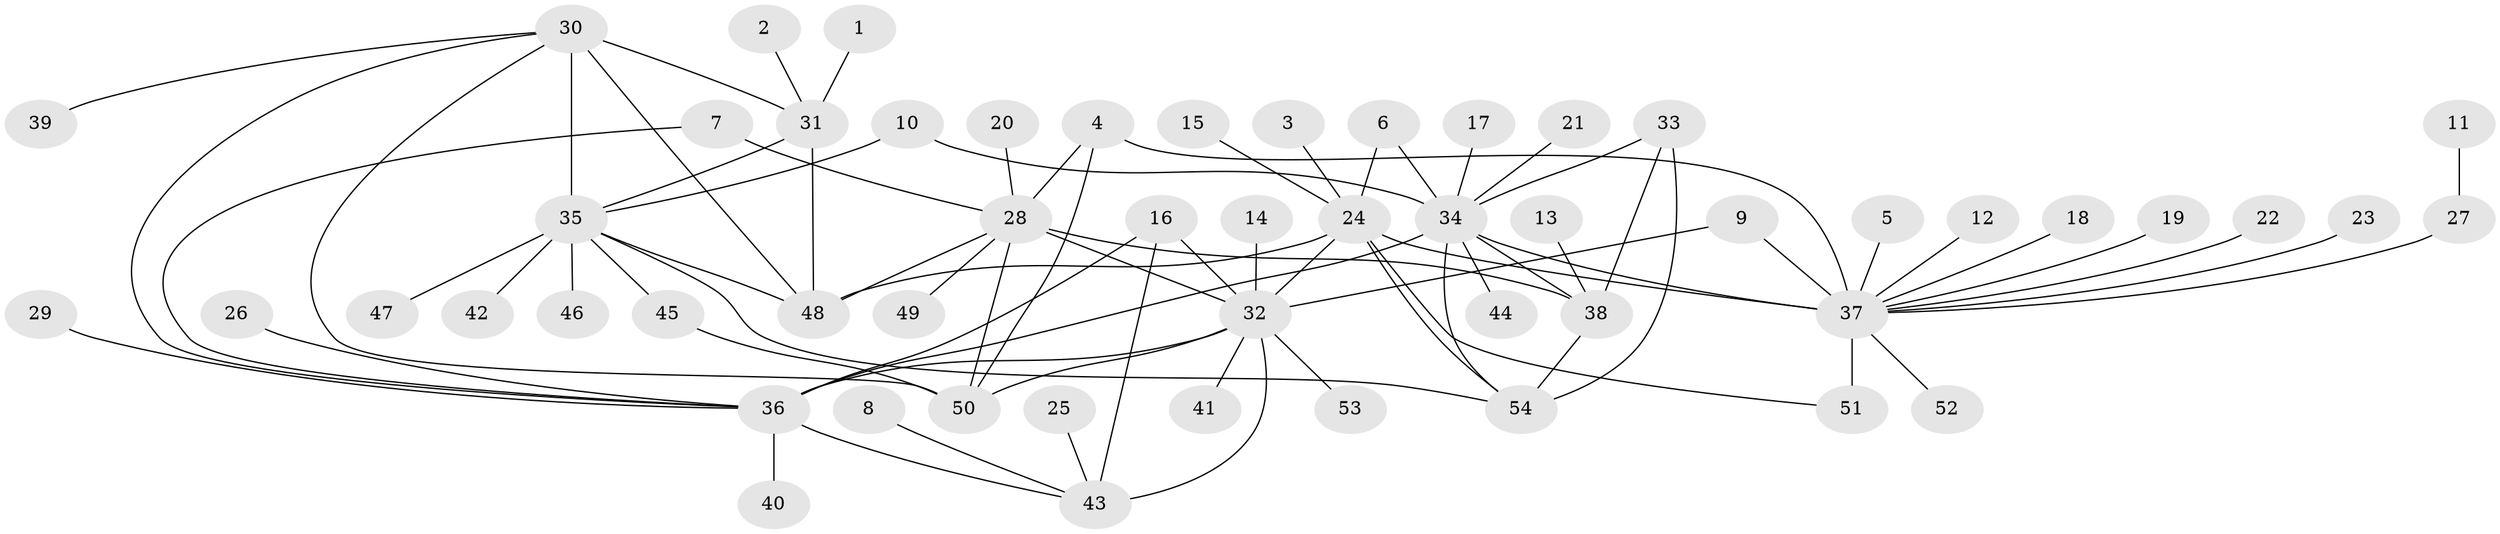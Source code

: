 // original degree distribution, {11: 0.02912621359223301, 9: 0.02912621359223301, 6: 0.05825242718446602, 4: 0.038834951456310676, 8: 0.019417475728155338, 13: 0.009708737864077669, 5: 0.02912621359223301, 7: 0.038834951456310676, 12: 0.009708737864077669, 1: 0.5631067961165048, 2: 0.1553398058252427, 3: 0.019417475728155338}
// Generated by graph-tools (version 1.1) at 2025/50/03/09/25 03:50:37]
// undirected, 54 vertices, 78 edges
graph export_dot {
graph [start="1"]
  node [color=gray90,style=filled];
  1;
  2;
  3;
  4;
  5;
  6;
  7;
  8;
  9;
  10;
  11;
  12;
  13;
  14;
  15;
  16;
  17;
  18;
  19;
  20;
  21;
  22;
  23;
  24;
  25;
  26;
  27;
  28;
  29;
  30;
  31;
  32;
  33;
  34;
  35;
  36;
  37;
  38;
  39;
  40;
  41;
  42;
  43;
  44;
  45;
  46;
  47;
  48;
  49;
  50;
  51;
  52;
  53;
  54;
  1 -- 31 [weight=1.0];
  2 -- 31 [weight=1.0];
  3 -- 24 [weight=1.0];
  4 -- 28 [weight=3.0];
  4 -- 37 [weight=1.0];
  4 -- 50 [weight=1.0];
  5 -- 37 [weight=1.0];
  6 -- 24 [weight=1.0];
  6 -- 34 [weight=1.0];
  7 -- 28 [weight=1.0];
  7 -- 36 [weight=1.0];
  8 -- 43 [weight=1.0];
  9 -- 32 [weight=1.0];
  9 -- 37 [weight=1.0];
  10 -- 34 [weight=1.0];
  10 -- 35 [weight=1.0];
  11 -- 27 [weight=1.0];
  12 -- 37 [weight=1.0];
  13 -- 38 [weight=1.0];
  14 -- 32 [weight=1.0];
  15 -- 24 [weight=1.0];
  16 -- 32 [weight=2.0];
  16 -- 36 [weight=1.0];
  16 -- 43 [weight=1.0];
  17 -- 34 [weight=1.0];
  18 -- 37 [weight=1.0];
  19 -- 37 [weight=1.0];
  20 -- 28 [weight=1.0];
  21 -- 34 [weight=1.0];
  22 -- 37 [weight=1.0];
  23 -- 37 [weight=1.0];
  24 -- 32 [weight=1.0];
  24 -- 37 [weight=3.0];
  24 -- 48 [weight=1.0];
  24 -- 51 [weight=1.0];
  24 -- 54 [weight=1.0];
  25 -- 43 [weight=1.0];
  26 -- 36 [weight=1.0];
  27 -- 37 [weight=1.0];
  28 -- 32 [weight=1.0];
  28 -- 38 [weight=1.0];
  28 -- 48 [weight=1.0];
  28 -- 49 [weight=1.0];
  28 -- 50 [weight=3.0];
  29 -- 36 [weight=1.0];
  30 -- 31 [weight=1.0];
  30 -- 35 [weight=1.0];
  30 -- 36 [weight=1.0];
  30 -- 39 [weight=1.0];
  30 -- 48 [weight=2.0];
  30 -- 50 [weight=1.0];
  31 -- 35 [weight=1.0];
  31 -- 48 [weight=2.0];
  32 -- 36 [weight=2.0];
  32 -- 41 [weight=1.0];
  32 -- 43 [weight=2.0];
  32 -- 50 [weight=1.0];
  32 -- 53 [weight=1.0];
  33 -- 34 [weight=1.0];
  33 -- 38 [weight=1.0];
  33 -- 54 [weight=2.0];
  34 -- 36 [weight=1.0];
  34 -- 37 [weight=1.0];
  34 -- 38 [weight=1.0];
  34 -- 44 [weight=1.0];
  34 -- 54 [weight=2.0];
  35 -- 42 [weight=1.0];
  35 -- 45 [weight=1.0];
  35 -- 46 [weight=1.0];
  35 -- 47 [weight=1.0];
  35 -- 48 [weight=2.0];
  35 -- 54 [weight=1.0];
  36 -- 40 [weight=1.0];
  36 -- 43 [weight=1.0];
  37 -- 51 [weight=3.0];
  37 -- 52 [weight=1.0];
  38 -- 54 [weight=2.0];
  45 -- 50 [weight=1.0];
}
